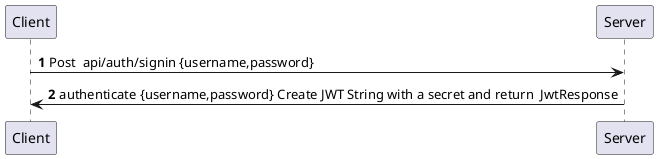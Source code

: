 @startuml
'https://plantuml.com/sequence-diagram

autonumber

Client -> Server: Post  api/auth/signin {username,password}
Server -> Client: authenticate {username,password} Create JWT String with a secret and return  JwtResponse



@enduml
